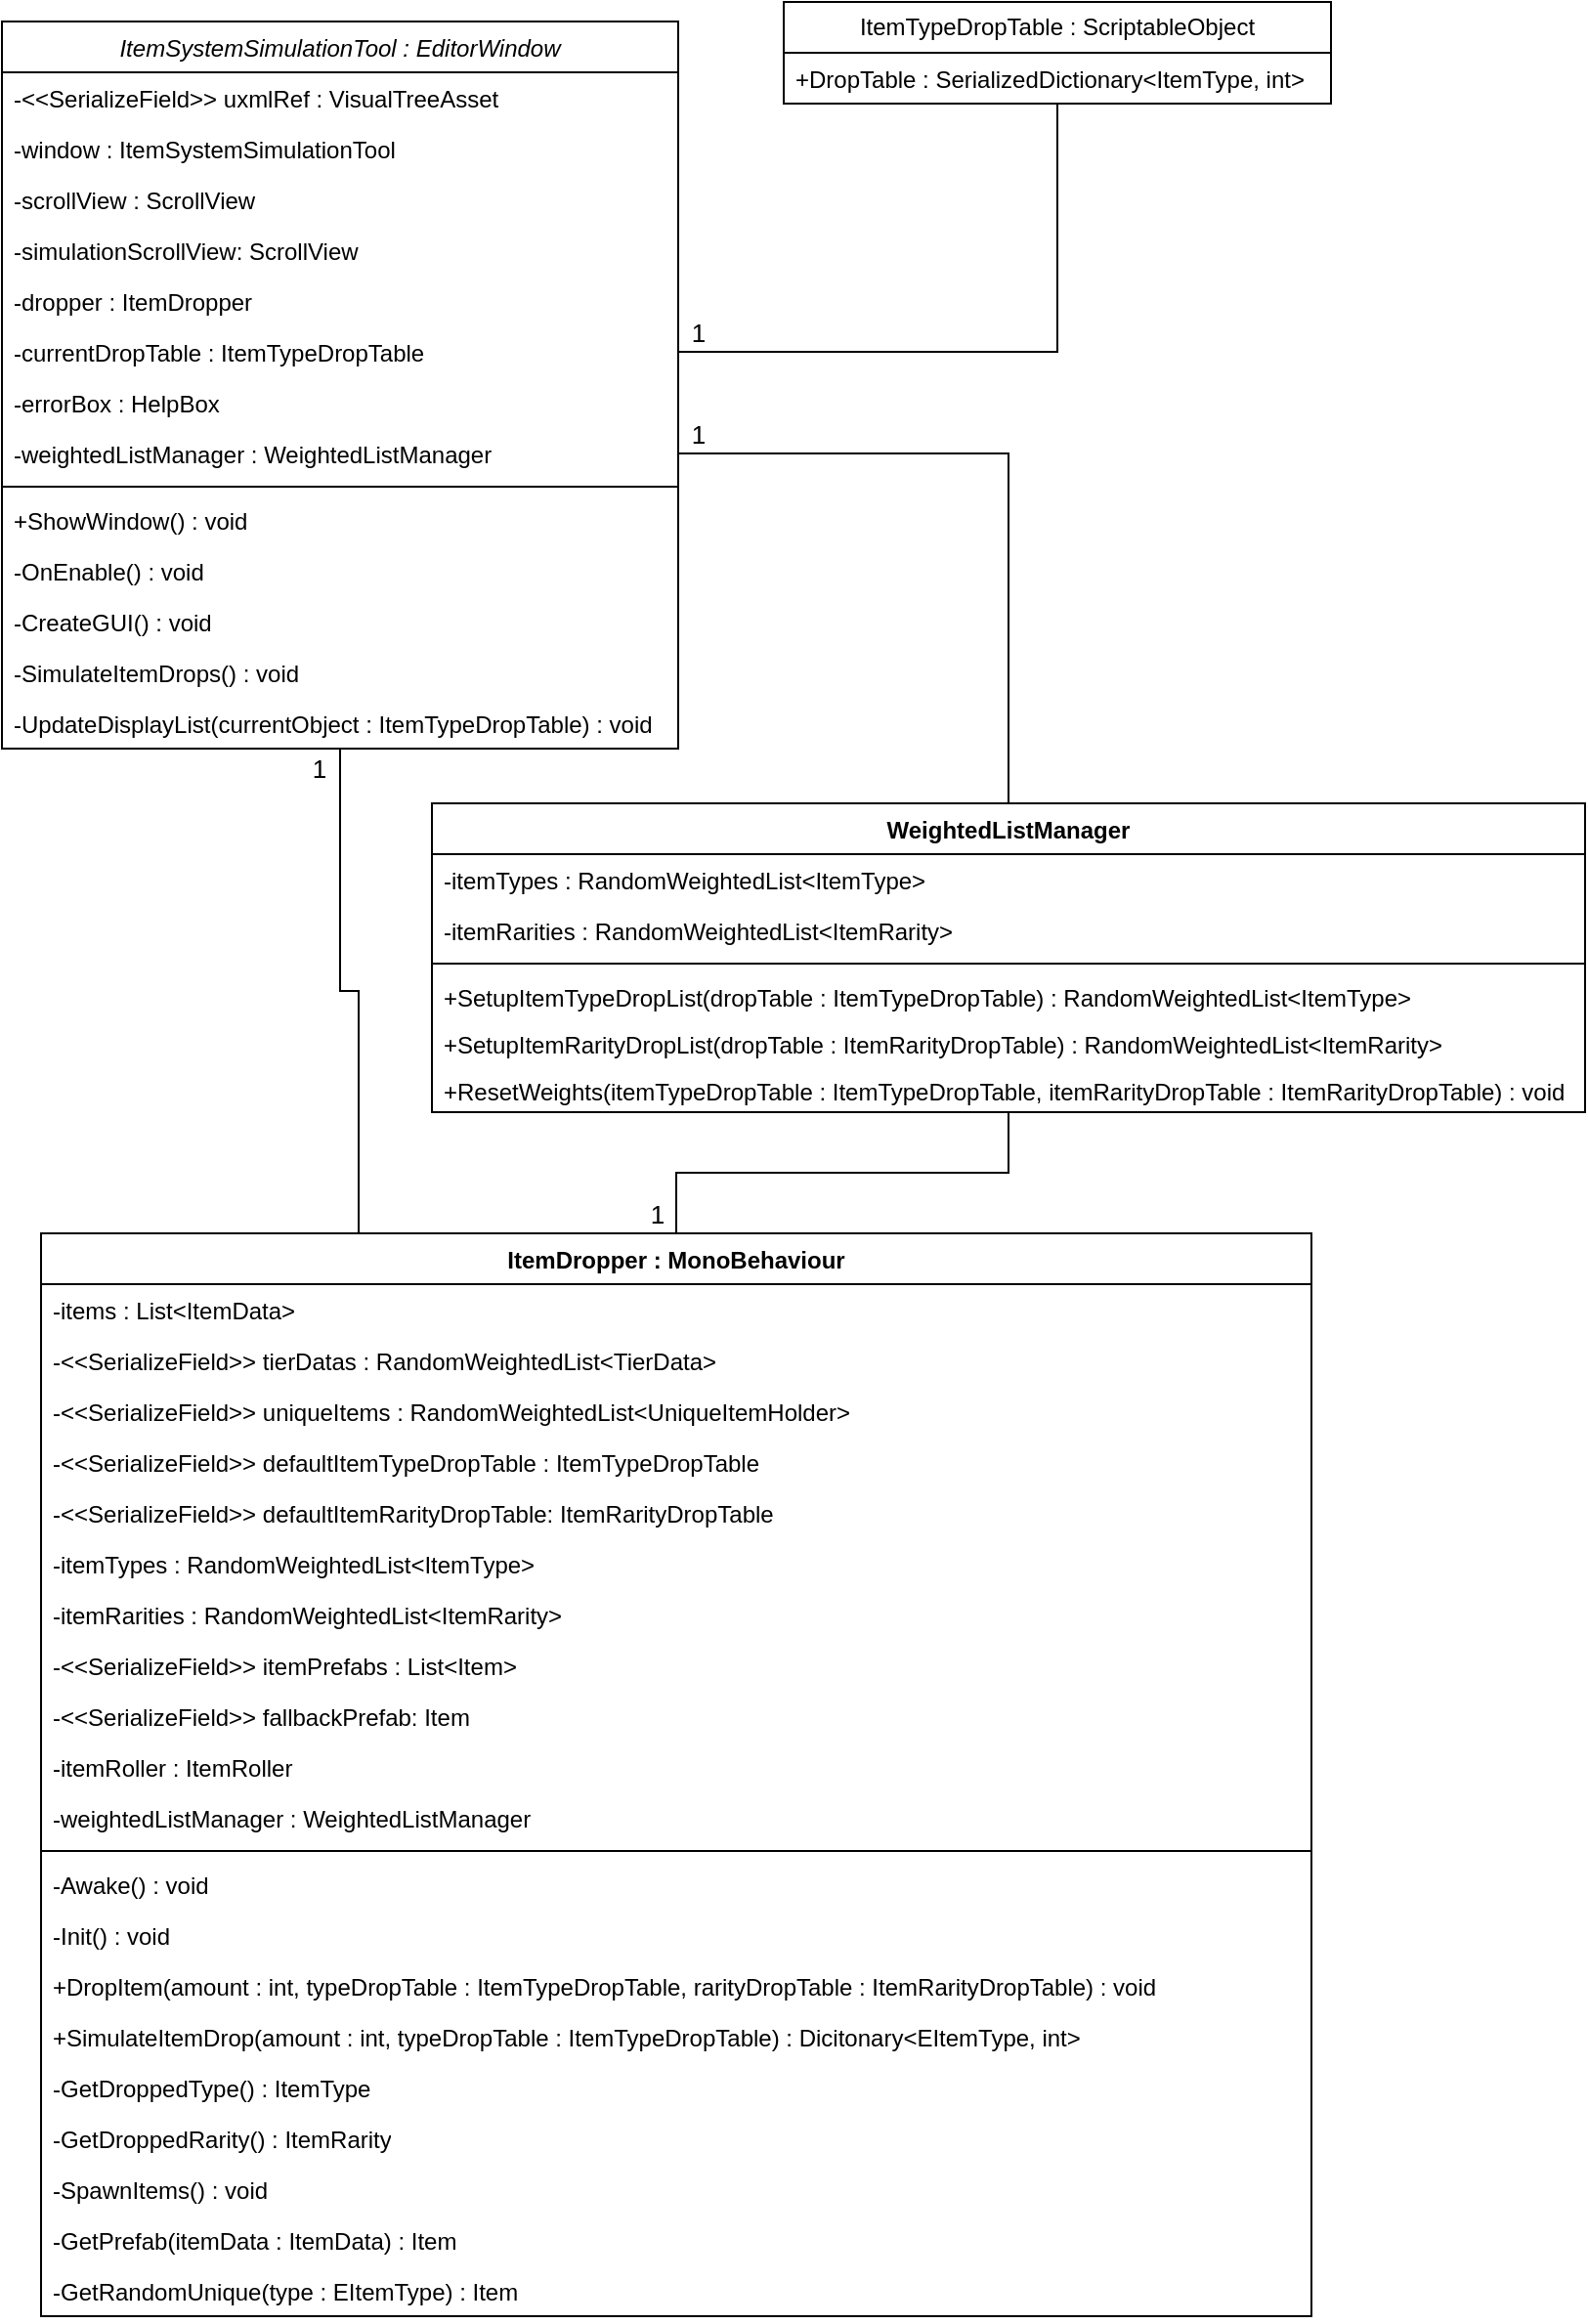<mxfile version="24.7.6">
  <diagram id="C5RBs43oDa-KdzZeNtuy" name="Page-1">
    <mxGraphModel dx="2140" dy="1177" grid="1" gridSize="10" guides="1" tooltips="1" connect="1" arrows="1" fold="1" page="1" pageScale="1" pageWidth="827" pageHeight="1169" math="0" shadow="0">
      <root>
        <mxCell id="WIyWlLk6GJQsqaUBKTNV-0" />
        <mxCell id="WIyWlLk6GJQsqaUBKTNV-1" parent="WIyWlLk6GJQsqaUBKTNV-0" />
        <mxCell id="vgG2ldRCSXcRbSybJgC7-55" style="edgeStyle=orthogonalEdgeStyle;rounded=0;orthogonalLoop=1;jettySize=auto;html=1;entryX=0.25;entryY=0;entryDx=0;entryDy=0;endArrow=none;endFill=0;" edge="1" parent="WIyWlLk6GJQsqaUBKTNV-1" source="zkfFHV4jXpPFQw0GAbJ--0" target="vgG2ldRCSXcRbSybJgC7-29">
          <mxGeometry relative="1" as="geometry" />
        </mxCell>
        <mxCell id="vgG2ldRCSXcRbSybJgC7-56" value="1" style="edgeLabel;html=1;align=center;verticalAlign=middle;resizable=0;points=[];fontSize=13;" vertex="1" connectable="0" parent="vgG2ldRCSXcRbSybJgC7-55">
          <mxGeometry x="-1" y="-1" relative="1" as="geometry">
            <mxPoint x="-10" y="10" as="offset" />
          </mxGeometry>
        </mxCell>
        <mxCell id="zkfFHV4jXpPFQw0GAbJ--0" value="ItemSystemSimulationTool : EditorWindow" style="swimlane;fontStyle=2;align=center;verticalAlign=top;childLayout=stackLayout;horizontal=1;startSize=26;horizontalStack=0;resizeParent=1;resizeLast=0;collapsible=1;marginBottom=0;rounded=0;shadow=0;strokeWidth=1;" parent="WIyWlLk6GJQsqaUBKTNV-1" vertex="1">
          <mxGeometry x="10" y="40" width="346" height="372" as="geometry">
            <mxRectangle x="230" y="140" width="160" height="26" as="alternateBounds" />
          </mxGeometry>
        </mxCell>
        <mxCell id="zkfFHV4jXpPFQw0GAbJ--1" value="-&lt;&lt;SerializeField&gt;&gt; uxmlRef : VisualTreeAsset" style="text;align=left;verticalAlign=top;spacingLeft=4;spacingRight=4;overflow=hidden;rotatable=0;points=[[0,0.5],[1,0.5]];portConstraint=eastwest;" parent="zkfFHV4jXpPFQw0GAbJ--0" vertex="1">
          <mxGeometry y="26" width="346" height="26" as="geometry" />
        </mxCell>
        <mxCell id="zkfFHV4jXpPFQw0GAbJ--2" value="-window : ItemSystemSimulationTool" style="text;align=left;verticalAlign=top;spacingLeft=4;spacingRight=4;overflow=hidden;rotatable=0;points=[[0,0.5],[1,0.5]];portConstraint=eastwest;rounded=0;shadow=0;html=0;" parent="zkfFHV4jXpPFQw0GAbJ--0" vertex="1">
          <mxGeometry y="52" width="346" height="26" as="geometry" />
        </mxCell>
        <mxCell id="zkfFHV4jXpPFQw0GAbJ--3" value="-scrollView : ScrollView" style="text;align=left;verticalAlign=top;spacingLeft=4;spacingRight=4;overflow=hidden;rotatable=0;points=[[0,0.5],[1,0.5]];portConstraint=eastwest;rounded=0;shadow=0;html=0;" parent="zkfFHV4jXpPFQw0GAbJ--0" vertex="1">
          <mxGeometry y="78" width="346" height="26" as="geometry" />
        </mxCell>
        <mxCell id="vgG2ldRCSXcRbSybJgC7-0" value="-simulationScrollView: ScrollView" style="text;align=left;verticalAlign=top;spacingLeft=4;spacingRight=4;overflow=hidden;rotatable=0;points=[[0,0.5],[1,0.5]];portConstraint=eastwest;rounded=0;shadow=0;html=0;" vertex="1" parent="zkfFHV4jXpPFQw0GAbJ--0">
          <mxGeometry y="104" width="346" height="26" as="geometry" />
        </mxCell>
        <mxCell id="vgG2ldRCSXcRbSybJgC7-1" value="-dropper : ItemDropper" style="text;align=left;verticalAlign=top;spacingLeft=4;spacingRight=4;overflow=hidden;rotatable=0;points=[[0,0.5],[1,0.5]];portConstraint=eastwest;rounded=0;shadow=0;html=0;" vertex="1" parent="zkfFHV4jXpPFQw0GAbJ--0">
          <mxGeometry y="130" width="346" height="26" as="geometry" />
        </mxCell>
        <mxCell id="vgG2ldRCSXcRbSybJgC7-2" value="-currentDropTable : ItemTypeDropTable" style="text;align=left;verticalAlign=top;spacingLeft=4;spacingRight=4;overflow=hidden;rotatable=0;points=[[0,0.5],[1,0.5]];portConstraint=eastwest;rounded=0;shadow=0;html=0;" vertex="1" parent="zkfFHV4jXpPFQw0GAbJ--0">
          <mxGeometry y="156" width="346" height="26" as="geometry" />
        </mxCell>
        <mxCell id="vgG2ldRCSXcRbSybJgC7-3" value="-errorBox : HelpBox" style="text;align=left;verticalAlign=top;spacingLeft=4;spacingRight=4;overflow=hidden;rotatable=0;points=[[0,0.5],[1,0.5]];portConstraint=eastwest;rounded=0;shadow=0;html=0;" vertex="1" parent="zkfFHV4jXpPFQw0GAbJ--0">
          <mxGeometry y="182" width="346" height="26" as="geometry" />
        </mxCell>
        <mxCell id="vgG2ldRCSXcRbSybJgC7-4" value="-weightedListManager : WeightedListManager" style="text;align=left;verticalAlign=top;spacingLeft=4;spacingRight=4;overflow=hidden;rotatable=0;points=[[0,0.5],[1,0.5]];portConstraint=eastwest;rounded=0;shadow=0;html=0;" vertex="1" parent="zkfFHV4jXpPFQw0GAbJ--0">
          <mxGeometry y="208" width="346" height="26" as="geometry" />
        </mxCell>
        <mxCell id="zkfFHV4jXpPFQw0GAbJ--4" value="" style="line;html=1;strokeWidth=1;align=left;verticalAlign=middle;spacingTop=-1;spacingLeft=3;spacingRight=3;rotatable=0;labelPosition=right;points=[];portConstraint=eastwest;" parent="zkfFHV4jXpPFQw0GAbJ--0" vertex="1">
          <mxGeometry y="234" width="346" height="8" as="geometry" />
        </mxCell>
        <mxCell id="zkfFHV4jXpPFQw0GAbJ--5" value="+ShowWindow() : void" style="text;align=left;verticalAlign=top;spacingLeft=4;spacingRight=4;overflow=hidden;rotatable=0;points=[[0,0.5],[1,0.5]];portConstraint=eastwest;" parent="zkfFHV4jXpPFQw0GAbJ--0" vertex="1">
          <mxGeometry y="242" width="346" height="26" as="geometry" />
        </mxCell>
        <mxCell id="vgG2ldRCSXcRbSybJgC7-5" value="-OnEnable() : void" style="text;align=left;verticalAlign=top;spacingLeft=4;spacingRight=4;overflow=hidden;rotatable=0;points=[[0,0.5],[1,0.5]];portConstraint=eastwest;" vertex="1" parent="zkfFHV4jXpPFQw0GAbJ--0">
          <mxGeometry y="268" width="346" height="26" as="geometry" />
        </mxCell>
        <mxCell id="vgG2ldRCSXcRbSybJgC7-6" value="-CreateGUI() : void" style="text;align=left;verticalAlign=top;spacingLeft=4;spacingRight=4;overflow=hidden;rotatable=0;points=[[0,0.5],[1,0.5]];portConstraint=eastwest;" vertex="1" parent="zkfFHV4jXpPFQw0GAbJ--0">
          <mxGeometry y="294" width="346" height="26" as="geometry" />
        </mxCell>
        <mxCell id="vgG2ldRCSXcRbSybJgC7-7" value="-SimulateItemDrops() : void" style="text;align=left;verticalAlign=top;spacingLeft=4;spacingRight=4;overflow=hidden;rotatable=0;points=[[0,0.5],[1,0.5]];portConstraint=eastwest;" vertex="1" parent="zkfFHV4jXpPFQw0GAbJ--0">
          <mxGeometry y="320" width="346" height="26" as="geometry" />
        </mxCell>
        <mxCell id="vgG2ldRCSXcRbSybJgC7-8" value="-UpdateDisplayList(currentObject : ItemTypeDropTable) : void" style="text;align=left;verticalAlign=top;spacingLeft=4;spacingRight=4;overflow=hidden;rotatable=0;points=[[0,0.5],[1,0.5]];portConstraint=eastwest;" vertex="1" parent="zkfFHV4jXpPFQw0GAbJ--0">
          <mxGeometry y="346" width="346" height="26" as="geometry" />
        </mxCell>
        <mxCell id="vgG2ldRCSXcRbSybJgC7-18" style="edgeStyle=orthogonalEdgeStyle;rounded=0;orthogonalLoop=1;jettySize=auto;html=1;entryX=1;entryY=0.5;entryDx=0;entryDy=0;endArrow=none;endFill=0;" edge="1" parent="WIyWlLk6GJQsqaUBKTNV-1" source="vgG2ldRCSXcRbSybJgC7-14" target="vgG2ldRCSXcRbSybJgC7-2">
          <mxGeometry relative="1" as="geometry" />
        </mxCell>
        <mxCell id="vgG2ldRCSXcRbSybJgC7-19" value="1" style="edgeLabel;html=1;align=center;verticalAlign=middle;resizable=0;points=[];fontSize=13;" vertex="1" connectable="0" parent="vgG2ldRCSXcRbSybJgC7-18">
          <mxGeometry x="1" relative="1" as="geometry">
            <mxPoint x="10" y="-10" as="offset" />
          </mxGeometry>
        </mxCell>
        <mxCell id="vgG2ldRCSXcRbSybJgC7-14" value="ItemTypeDropTable : ScriptableObject" style="swimlane;fontStyle=0;childLayout=stackLayout;horizontal=1;startSize=26;fillColor=none;horizontalStack=0;resizeParent=1;resizeParentMax=0;resizeLast=0;collapsible=1;marginBottom=0;whiteSpace=wrap;html=1;" vertex="1" parent="WIyWlLk6GJQsqaUBKTNV-1">
          <mxGeometry x="410" y="30" width="280" height="52" as="geometry" />
        </mxCell>
        <mxCell id="vgG2ldRCSXcRbSybJgC7-15" value="+DropTable : SerializedDictionary&amp;lt;ItemType, int&amp;gt;" style="text;strokeColor=none;fillColor=none;align=left;verticalAlign=top;spacingLeft=4;spacingRight=4;overflow=hidden;rotatable=0;points=[[0,0.5],[1,0.5]];portConstraint=eastwest;whiteSpace=wrap;html=1;" vertex="1" parent="vgG2ldRCSXcRbSybJgC7-14">
          <mxGeometry y="26" width="280" height="26" as="geometry" />
        </mxCell>
        <mxCell id="vgG2ldRCSXcRbSybJgC7-27" style="edgeStyle=orthogonalEdgeStyle;rounded=0;orthogonalLoop=1;jettySize=auto;html=1;entryX=1;entryY=0.5;entryDx=0;entryDy=0;endArrow=none;endFill=0;" edge="1" parent="WIyWlLk6GJQsqaUBKTNV-1" source="vgG2ldRCSXcRbSybJgC7-20" target="vgG2ldRCSXcRbSybJgC7-4">
          <mxGeometry relative="1" as="geometry" />
        </mxCell>
        <mxCell id="vgG2ldRCSXcRbSybJgC7-28" value="1" style="edgeLabel;html=1;align=center;verticalAlign=middle;resizable=0;points=[];fontFamily=Helvetica;fontSize=13;fontColor=default;labelBackgroundColor=default;fillColor=none;gradientColor=none;" vertex="1" connectable="0" parent="vgG2ldRCSXcRbSybJgC7-27">
          <mxGeometry x="1" relative="1" as="geometry">
            <mxPoint x="10" y="-10" as="offset" />
          </mxGeometry>
        </mxCell>
        <mxCell id="vgG2ldRCSXcRbSybJgC7-20" value="WeightedListManager" style="swimlane;fontStyle=1;align=center;verticalAlign=top;childLayout=stackLayout;horizontal=1;startSize=26;horizontalStack=0;resizeParent=1;resizeParentMax=0;resizeLast=0;collapsible=1;marginBottom=0;whiteSpace=wrap;html=1;" vertex="1" parent="WIyWlLk6GJQsqaUBKTNV-1">
          <mxGeometry x="230" y="440" width="590" height="158" as="geometry" />
        </mxCell>
        <mxCell id="vgG2ldRCSXcRbSybJgC7-21" value="-itemTypes : RandomWeightedList&amp;lt;ItemType&amp;gt;" style="text;strokeColor=none;fillColor=none;align=left;verticalAlign=top;spacingLeft=4;spacingRight=4;overflow=hidden;rotatable=0;points=[[0,0.5],[1,0.5]];portConstraint=eastwest;whiteSpace=wrap;html=1;" vertex="1" parent="vgG2ldRCSXcRbSybJgC7-20">
          <mxGeometry y="26" width="590" height="26" as="geometry" />
        </mxCell>
        <mxCell id="vgG2ldRCSXcRbSybJgC7-24" value="-itemRarities : RandomWeightedList&amp;lt;ItemRarity&amp;gt;" style="text;strokeColor=none;fillColor=none;align=left;verticalAlign=top;spacingLeft=4;spacingRight=4;overflow=hidden;rotatable=0;points=[[0,0.5],[1,0.5]];portConstraint=eastwest;whiteSpace=wrap;html=1;" vertex="1" parent="vgG2ldRCSXcRbSybJgC7-20">
          <mxGeometry y="52" width="590" height="26" as="geometry" />
        </mxCell>
        <mxCell id="vgG2ldRCSXcRbSybJgC7-22" value="" style="line;strokeWidth=1;fillColor=none;align=left;verticalAlign=middle;spacingTop=-1;spacingLeft=3;spacingRight=3;rotatable=0;labelPosition=right;points=[];portConstraint=eastwest;strokeColor=inherit;" vertex="1" parent="vgG2ldRCSXcRbSybJgC7-20">
          <mxGeometry y="78" width="590" height="8" as="geometry" />
        </mxCell>
        <mxCell id="vgG2ldRCSXcRbSybJgC7-23" value="+SetupItemTypeDropList(dropTable : ItemTypeDropTable) : RandomWeightedList&amp;lt;ItemType&amp;gt;" style="text;strokeColor=none;fillColor=none;align=left;verticalAlign=top;spacingLeft=4;spacingRight=4;overflow=hidden;rotatable=0;points=[[0,0.5],[1,0.5]];portConstraint=eastwest;whiteSpace=wrap;html=1;" vertex="1" parent="vgG2ldRCSXcRbSybJgC7-20">
          <mxGeometry y="86" width="590" height="24" as="geometry" />
        </mxCell>
        <mxCell id="vgG2ldRCSXcRbSybJgC7-25" value="+SetupItemRarityDropList(dropTable : ItemRarityDropTable) : RandomWeightedList&amp;lt;ItemRarity&amp;gt;" style="text;strokeColor=none;fillColor=none;align=left;verticalAlign=top;spacingLeft=4;spacingRight=4;overflow=hidden;rotatable=0;points=[[0,0.5],[1,0.5]];portConstraint=eastwest;whiteSpace=wrap;html=1;" vertex="1" parent="vgG2ldRCSXcRbSybJgC7-20">
          <mxGeometry y="110" width="590" height="24" as="geometry" />
        </mxCell>
        <mxCell id="vgG2ldRCSXcRbSybJgC7-26" value="+ResetWeights(itemTypeDropTable : ItemTypeDropTable, itemRarityDropTable : ItemRarityDropTable) : void" style="text;strokeColor=none;fillColor=none;align=left;verticalAlign=top;spacingLeft=4;spacingRight=4;overflow=hidden;rotatable=0;points=[[0,0.5],[1,0.5]];portConstraint=eastwest;whiteSpace=wrap;html=1;" vertex="1" parent="vgG2ldRCSXcRbSybJgC7-20">
          <mxGeometry y="134" width="590" height="24" as="geometry" />
        </mxCell>
        <mxCell id="vgG2ldRCSXcRbSybJgC7-45" style="edgeStyle=orthogonalEdgeStyle;rounded=0;orthogonalLoop=1;jettySize=auto;html=1;endArrow=none;endFill=0;" edge="1" parent="WIyWlLk6GJQsqaUBKTNV-1" source="vgG2ldRCSXcRbSybJgC7-29" target="vgG2ldRCSXcRbSybJgC7-20">
          <mxGeometry relative="1" as="geometry" />
        </mxCell>
        <mxCell id="vgG2ldRCSXcRbSybJgC7-46" value="1" style="edgeLabel;html=1;align=center;verticalAlign=middle;resizable=0;points=[];fontSize=13;" vertex="1" connectable="0" parent="vgG2ldRCSXcRbSybJgC7-45">
          <mxGeometry x="-1" relative="1" as="geometry">
            <mxPoint x="-10" y="-10" as="offset" />
          </mxGeometry>
        </mxCell>
        <mxCell id="vgG2ldRCSXcRbSybJgC7-29" value="ItemDropper : MonoBehaviour" style="swimlane;fontStyle=1;align=center;verticalAlign=top;childLayout=stackLayout;horizontal=1;startSize=26;horizontalStack=0;resizeParent=1;resizeParentMax=0;resizeLast=0;collapsible=1;marginBottom=0;whiteSpace=wrap;html=1;" vertex="1" parent="WIyWlLk6GJQsqaUBKTNV-1">
          <mxGeometry x="30" y="660" width="650" height="554" as="geometry" />
        </mxCell>
        <mxCell id="vgG2ldRCSXcRbSybJgC7-30" value="-items : List&amp;lt;ItemData&amp;gt;" style="text;strokeColor=none;fillColor=none;align=left;verticalAlign=top;spacingLeft=4;spacingRight=4;overflow=hidden;rotatable=0;points=[[0,0.5],[1,0.5]];portConstraint=eastwest;whiteSpace=wrap;html=1;" vertex="1" parent="vgG2ldRCSXcRbSybJgC7-29">
          <mxGeometry y="26" width="650" height="26" as="geometry" />
        </mxCell>
        <mxCell id="vgG2ldRCSXcRbSybJgC7-33" value="&lt;span style=&quot;text-wrap: nowrap;&quot;&gt;-&amp;lt;&amp;lt;SerializeField&amp;gt;&amp;gt; tierDatas : RandomWeightedList&amp;lt;TierData&amp;gt;&lt;/span&gt;" style="text;strokeColor=none;fillColor=none;align=left;verticalAlign=top;spacingLeft=4;spacingRight=4;overflow=hidden;rotatable=0;points=[[0,0.5],[1,0.5]];portConstraint=eastwest;whiteSpace=wrap;html=1;" vertex="1" parent="vgG2ldRCSXcRbSybJgC7-29">
          <mxGeometry y="52" width="650" height="26" as="geometry" />
        </mxCell>
        <mxCell id="vgG2ldRCSXcRbSybJgC7-34" value="&lt;span style=&quot;text-wrap: nowrap;&quot;&gt;-&amp;lt;&amp;lt;SerializeField&amp;gt;&amp;gt; uniqueItems : RandomWeightedList&amp;lt;UniqueItemHolder&amp;gt;&lt;/span&gt;" style="text;strokeColor=none;fillColor=none;align=left;verticalAlign=top;spacingLeft=4;spacingRight=4;overflow=hidden;rotatable=0;points=[[0,0.5],[1,0.5]];portConstraint=eastwest;whiteSpace=wrap;html=1;" vertex="1" parent="vgG2ldRCSXcRbSybJgC7-29">
          <mxGeometry y="78" width="650" height="26" as="geometry" />
        </mxCell>
        <mxCell id="vgG2ldRCSXcRbSybJgC7-35" value="&lt;span style=&quot;text-wrap: nowrap;&quot;&gt;-&amp;lt;&amp;lt;SerializeField&amp;gt;&amp;gt; defaultItemTypeDropTable : ItemTypeDropTable&lt;/span&gt;" style="text;strokeColor=none;fillColor=none;align=left;verticalAlign=top;spacingLeft=4;spacingRight=4;overflow=hidden;rotatable=0;points=[[0,0.5],[1,0.5]];portConstraint=eastwest;whiteSpace=wrap;html=1;" vertex="1" parent="vgG2ldRCSXcRbSybJgC7-29">
          <mxGeometry y="104" width="650" height="26" as="geometry" />
        </mxCell>
        <mxCell id="vgG2ldRCSXcRbSybJgC7-36" value="&lt;span style=&quot;text-wrap: nowrap;&quot;&gt;-&amp;lt;&amp;lt;SerializeField&amp;gt;&amp;gt; defaultItemRarityDropTable: ItemRarityDropTable&lt;/span&gt;" style="text;strokeColor=none;fillColor=none;align=left;verticalAlign=top;spacingLeft=4;spacingRight=4;overflow=hidden;rotatable=0;points=[[0,0.5],[1,0.5]];portConstraint=eastwest;whiteSpace=wrap;html=1;" vertex="1" parent="vgG2ldRCSXcRbSybJgC7-29">
          <mxGeometry y="130" width="650" height="26" as="geometry" />
        </mxCell>
        <mxCell id="vgG2ldRCSXcRbSybJgC7-37" value="&lt;span style=&quot;text-wrap: nowrap;&quot;&gt;-itemTypes : RandomWeightedList&amp;lt;ItemType&amp;gt;&lt;/span&gt;" style="text;strokeColor=none;fillColor=none;align=left;verticalAlign=top;spacingLeft=4;spacingRight=4;overflow=hidden;rotatable=0;points=[[0,0.5],[1,0.5]];portConstraint=eastwest;whiteSpace=wrap;html=1;" vertex="1" parent="vgG2ldRCSXcRbSybJgC7-29">
          <mxGeometry y="156" width="650" height="26" as="geometry" />
        </mxCell>
        <mxCell id="vgG2ldRCSXcRbSybJgC7-38" value="&lt;span style=&quot;text-wrap: nowrap;&quot;&gt;-itemRarities : RandomWeightedList&amp;lt;ItemRarity&amp;gt;&lt;/span&gt;" style="text;strokeColor=none;fillColor=none;align=left;verticalAlign=top;spacingLeft=4;spacingRight=4;overflow=hidden;rotatable=0;points=[[0,0.5],[1,0.5]];portConstraint=eastwest;whiteSpace=wrap;html=1;" vertex="1" parent="vgG2ldRCSXcRbSybJgC7-29">
          <mxGeometry y="182" width="650" height="26" as="geometry" />
        </mxCell>
        <mxCell id="vgG2ldRCSXcRbSybJgC7-39" value="&lt;span style=&quot;text-wrap: nowrap;&quot;&gt;-&amp;lt;&amp;lt;SerializeField&amp;gt;&amp;gt; itemPrefabs : List&amp;lt;Item&amp;gt;&lt;/span&gt;" style="text;strokeColor=none;fillColor=none;align=left;verticalAlign=top;spacingLeft=4;spacingRight=4;overflow=hidden;rotatable=0;points=[[0,0.5],[1,0.5]];portConstraint=eastwest;whiteSpace=wrap;html=1;" vertex="1" parent="vgG2ldRCSXcRbSybJgC7-29">
          <mxGeometry y="208" width="650" height="26" as="geometry" />
        </mxCell>
        <mxCell id="vgG2ldRCSXcRbSybJgC7-40" value="&lt;span style=&quot;text-wrap: nowrap;&quot;&gt;-&amp;lt;&amp;lt;SerializeField&amp;gt;&amp;gt; fallbackPrefab: Item&lt;/span&gt;" style="text;strokeColor=none;fillColor=none;align=left;verticalAlign=top;spacingLeft=4;spacingRight=4;overflow=hidden;rotatable=0;points=[[0,0.5],[1,0.5]];portConstraint=eastwest;whiteSpace=wrap;html=1;" vertex="1" parent="vgG2ldRCSXcRbSybJgC7-29">
          <mxGeometry y="234" width="650" height="26" as="geometry" />
        </mxCell>
        <mxCell id="vgG2ldRCSXcRbSybJgC7-41" value="&lt;span style=&quot;text-wrap: nowrap;&quot;&gt;-itemRoller : ItemRoller&lt;/span&gt;" style="text;strokeColor=none;fillColor=none;align=left;verticalAlign=top;spacingLeft=4;spacingRight=4;overflow=hidden;rotatable=0;points=[[0,0.5],[1,0.5]];portConstraint=eastwest;whiteSpace=wrap;html=1;" vertex="1" parent="vgG2ldRCSXcRbSybJgC7-29">
          <mxGeometry y="260" width="650" height="26" as="geometry" />
        </mxCell>
        <mxCell id="vgG2ldRCSXcRbSybJgC7-42" value="&lt;span style=&quot;text-wrap: nowrap;&quot;&gt;-weightedListManager : WeightedListManager&lt;/span&gt;" style="text;strokeColor=none;fillColor=none;align=left;verticalAlign=top;spacingLeft=4;spacingRight=4;overflow=hidden;rotatable=0;points=[[0,0.5],[1,0.5]];portConstraint=eastwest;whiteSpace=wrap;html=1;" vertex="1" parent="vgG2ldRCSXcRbSybJgC7-29">
          <mxGeometry y="286" width="650" height="26" as="geometry" />
        </mxCell>
        <mxCell id="vgG2ldRCSXcRbSybJgC7-31" value="" style="line;strokeWidth=1;fillColor=none;align=left;verticalAlign=middle;spacingTop=-1;spacingLeft=3;spacingRight=3;rotatable=0;labelPosition=right;points=[];portConstraint=eastwest;strokeColor=inherit;" vertex="1" parent="vgG2ldRCSXcRbSybJgC7-29">
          <mxGeometry y="312" width="650" height="8" as="geometry" />
        </mxCell>
        <mxCell id="vgG2ldRCSXcRbSybJgC7-32" value="-Awake() : void" style="text;strokeColor=none;fillColor=none;align=left;verticalAlign=top;spacingLeft=4;spacingRight=4;overflow=hidden;rotatable=0;points=[[0,0.5],[1,0.5]];portConstraint=eastwest;whiteSpace=wrap;html=1;" vertex="1" parent="vgG2ldRCSXcRbSybJgC7-29">
          <mxGeometry y="320" width="650" height="26" as="geometry" />
        </mxCell>
        <mxCell id="vgG2ldRCSXcRbSybJgC7-47" value="-Init() : void" style="text;strokeColor=none;fillColor=none;align=left;verticalAlign=top;spacingLeft=4;spacingRight=4;overflow=hidden;rotatable=0;points=[[0,0.5],[1,0.5]];portConstraint=eastwest;whiteSpace=wrap;html=1;" vertex="1" parent="vgG2ldRCSXcRbSybJgC7-29">
          <mxGeometry y="346" width="650" height="26" as="geometry" />
        </mxCell>
        <mxCell id="vgG2ldRCSXcRbSybJgC7-48" value="+DropItem(amount : int, typeDropTable : ItemTypeDropTable, rarityDropTable : ItemRarityDropTable) : void" style="text;strokeColor=none;fillColor=none;align=left;verticalAlign=top;spacingLeft=4;spacingRight=4;overflow=hidden;rotatable=0;points=[[0,0.5],[1,0.5]];portConstraint=eastwest;whiteSpace=wrap;html=1;" vertex="1" parent="vgG2ldRCSXcRbSybJgC7-29">
          <mxGeometry y="372" width="650" height="26" as="geometry" />
        </mxCell>
        <mxCell id="vgG2ldRCSXcRbSybJgC7-49" value="+SimulateItemDrop(amount : int, typeDropTable : ItemTypeDropTable) : Dicitonary&amp;lt;EItemType, int&amp;gt;" style="text;strokeColor=none;fillColor=none;align=left;verticalAlign=top;spacingLeft=4;spacingRight=4;overflow=hidden;rotatable=0;points=[[0,0.5],[1,0.5]];portConstraint=eastwest;whiteSpace=wrap;html=1;" vertex="1" parent="vgG2ldRCSXcRbSybJgC7-29">
          <mxGeometry y="398" width="650" height="26" as="geometry" />
        </mxCell>
        <mxCell id="vgG2ldRCSXcRbSybJgC7-50" value="-GetDroppedType() : ItemType" style="text;strokeColor=none;fillColor=none;align=left;verticalAlign=top;spacingLeft=4;spacingRight=4;overflow=hidden;rotatable=0;points=[[0,0.5],[1,0.5]];portConstraint=eastwest;whiteSpace=wrap;html=1;" vertex="1" parent="vgG2ldRCSXcRbSybJgC7-29">
          <mxGeometry y="424" width="650" height="26" as="geometry" />
        </mxCell>
        <mxCell id="vgG2ldRCSXcRbSybJgC7-51" value="-GetDroppedRarity() : ItemRarity" style="text;strokeColor=none;fillColor=none;align=left;verticalAlign=top;spacingLeft=4;spacingRight=4;overflow=hidden;rotatable=0;points=[[0,0.5],[1,0.5]];portConstraint=eastwest;whiteSpace=wrap;html=1;" vertex="1" parent="vgG2ldRCSXcRbSybJgC7-29">
          <mxGeometry y="450" width="650" height="26" as="geometry" />
        </mxCell>
        <mxCell id="vgG2ldRCSXcRbSybJgC7-52" value="-SpawnItems() : void" style="text;strokeColor=none;fillColor=none;align=left;verticalAlign=top;spacingLeft=4;spacingRight=4;overflow=hidden;rotatable=0;points=[[0,0.5],[1,0.5]];portConstraint=eastwest;whiteSpace=wrap;html=1;" vertex="1" parent="vgG2ldRCSXcRbSybJgC7-29">
          <mxGeometry y="476" width="650" height="26" as="geometry" />
        </mxCell>
        <mxCell id="vgG2ldRCSXcRbSybJgC7-53" value="-GetPrefab(itemData : ItemData) : Item" style="text;strokeColor=none;fillColor=none;align=left;verticalAlign=top;spacingLeft=4;spacingRight=4;overflow=hidden;rotatable=0;points=[[0,0.5],[1,0.5]];portConstraint=eastwest;whiteSpace=wrap;html=1;" vertex="1" parent="vgG2ldRCSXcRbSybJgC7-29">
          <mxGeometry y="502" width="650" height="26" as="geometry" />
        </mxCell>
        <mxCell id="vgG2ldRCSXcRbSybJgC7-54" value="-GetRandomUnique(type : EItemType) : Item" style="text;strokeColor=none;fillColor=none;align=left;verticalAlign=top;spacingLeft=4;spacingRight=4;overflow=hidden;rotatable=0;points=[[0,0.5],[1,0.5]];portConstraint=eastwest;whiteSpace=wrap;html=1;" vertex="1" parent="vgG2ldRCSXcRbSybJgC7-29">
          <mxGeometry y="528" width="650" height="26" as="geometry" />
        </mxCell>
      </root>
    </mxGraphModel>
  </diagram>
</mxfile>

